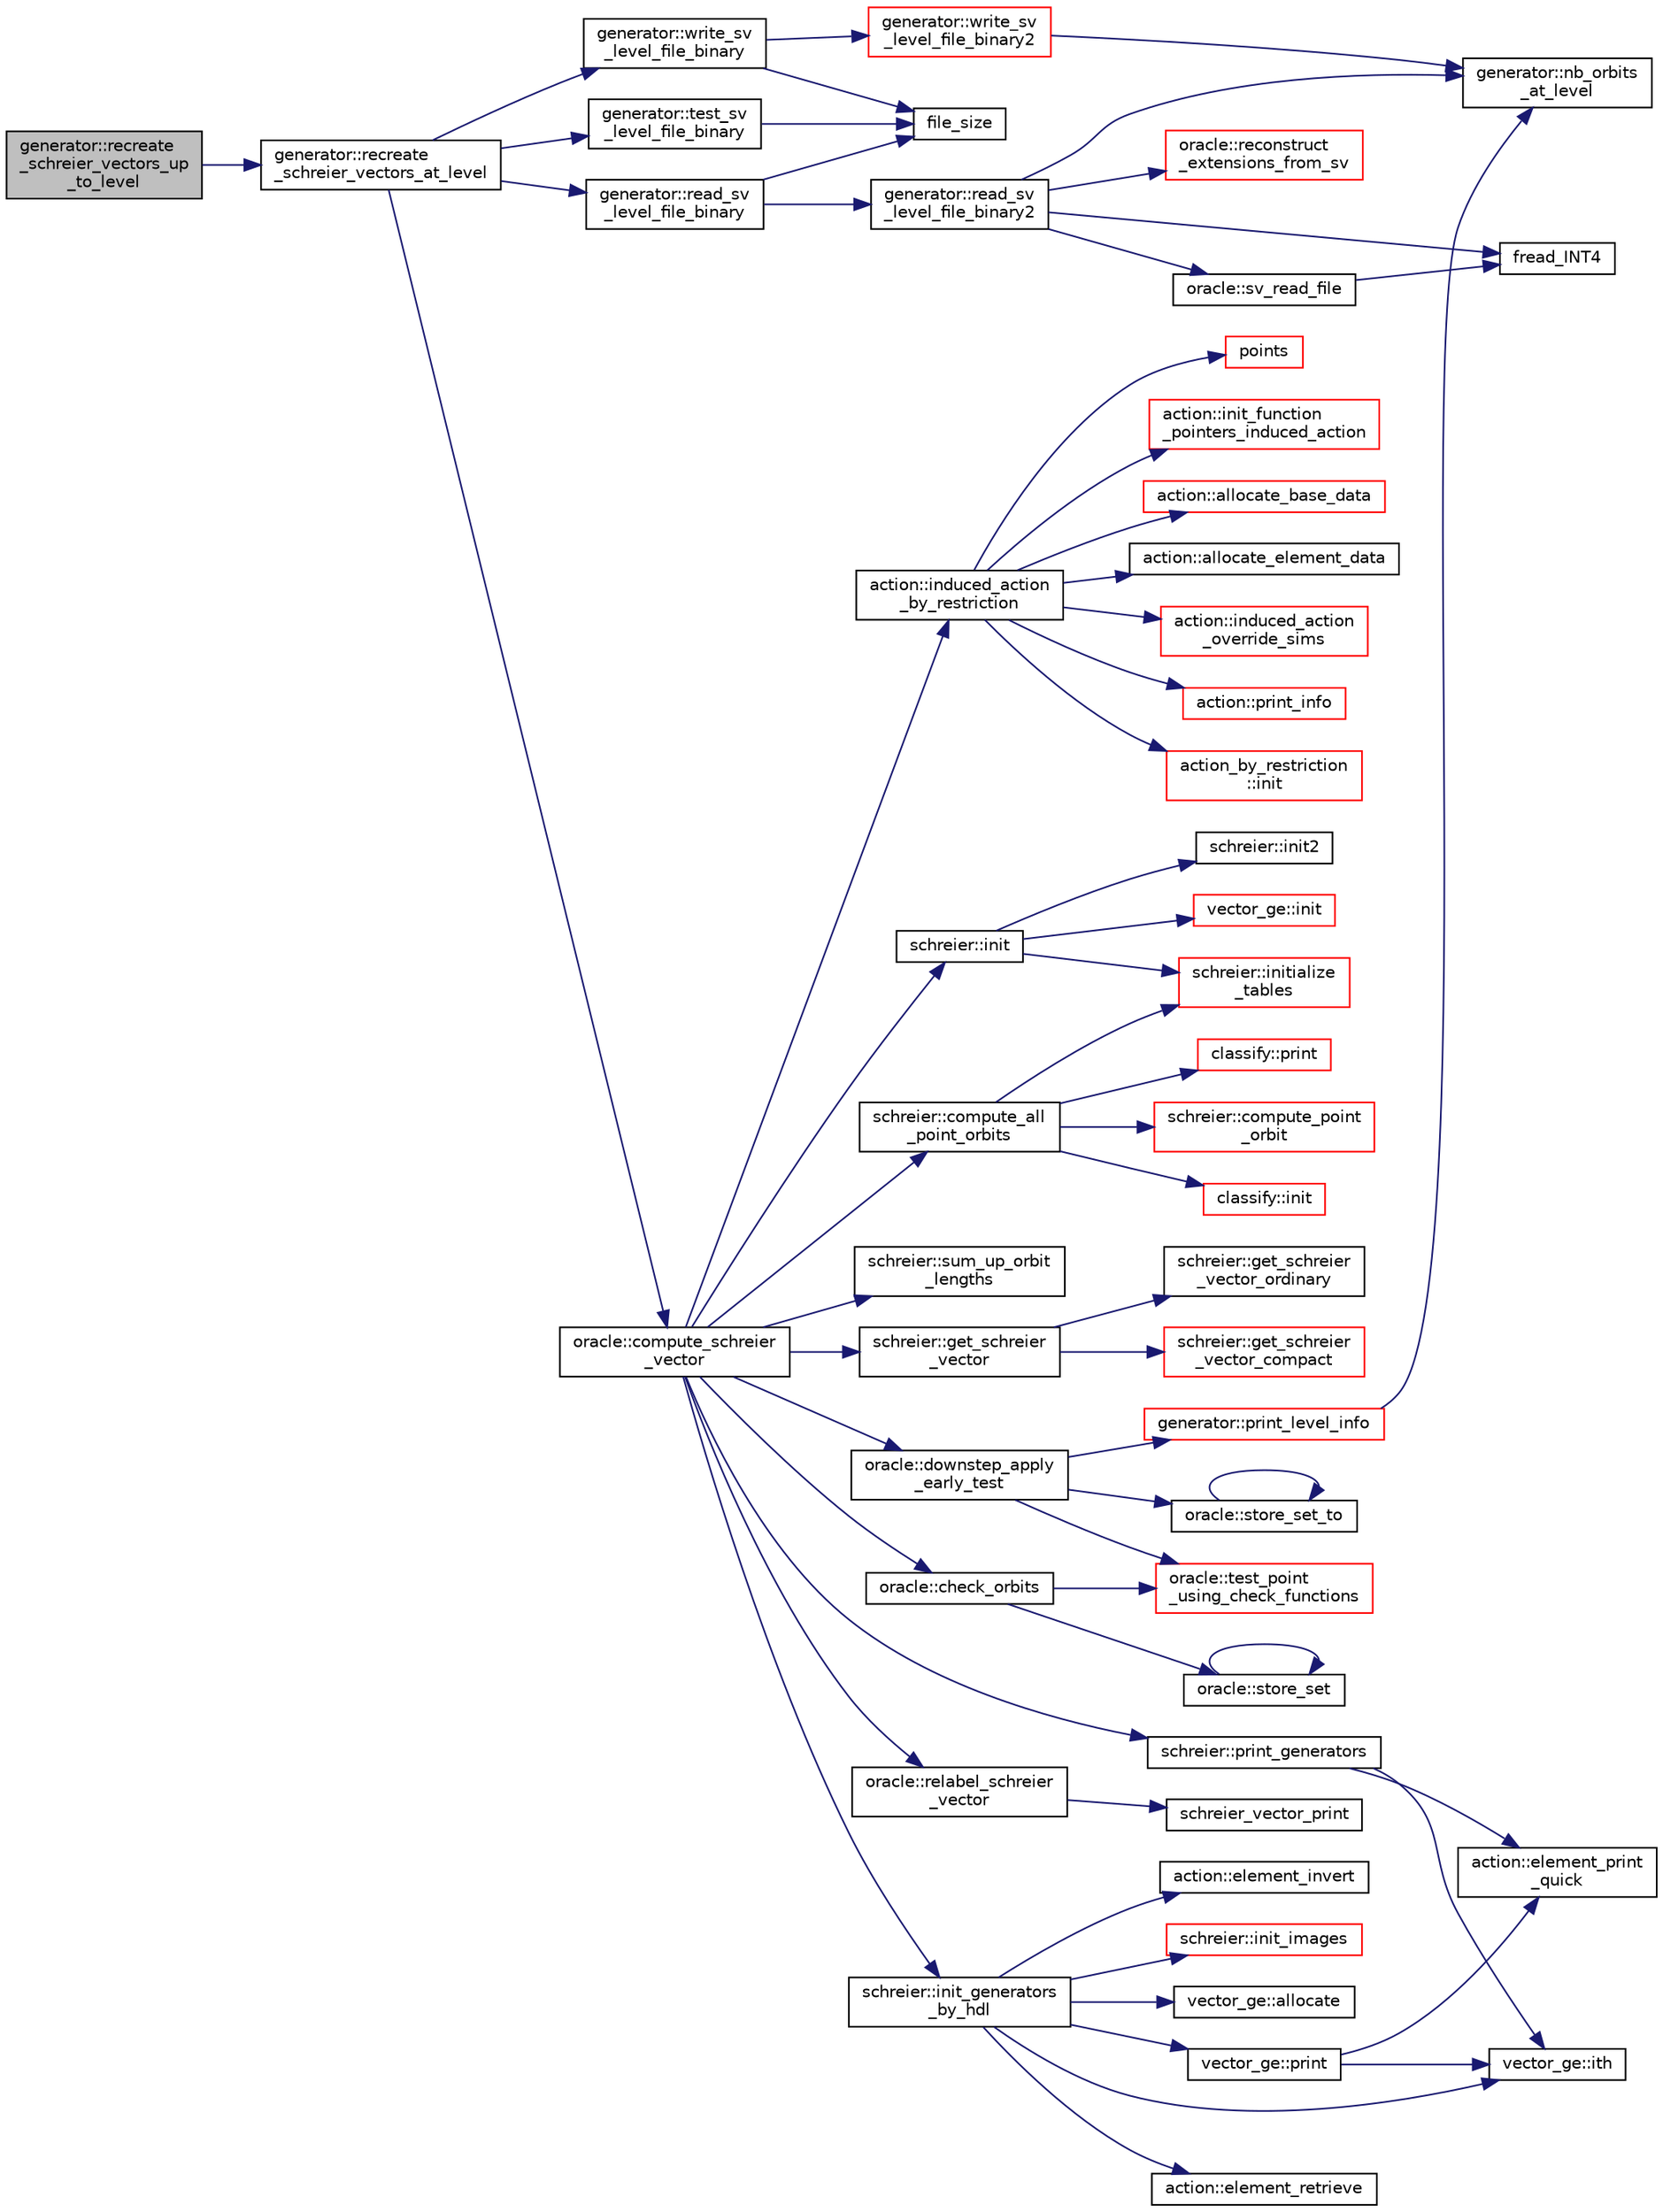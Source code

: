 digraph "generator::recreate_schreier_vectors_up_to_level"
{
  edge [fontname="Helvetica",fontsize="10",labelfontname="Helvetica",labelfontsize="10"];
  node [fontname="Helvetica",fontsize="10",shape=record];
  rankdir="LR";
  Node20595 [label="generator::recreate\l_schreier_vectors_up\l_to_level",height=0.2,width=0.4,color="black", fillcolor="grey75", style="filled", fontcolor="black"];
  Node20595 -> Node20596 [color="midnightblue",fontsize="10",style="solid",fontname="Helvetica"];
  Node20596 [label="generator::recreate\l_schreier_vectors_at_level",height=0.2,width=0.4,color="black", fillcolor="white", style="filled",URL="$d7/d73/classgenerator.html#a7d190e196e7c9721c4135f40f01d922f"];
  Node20596 -> Node20597 [color="midnightblue",fontsize="10",style="solid",fontname="Helvetica"];
  Node20597 [label="generator::test_sv\l_level_file_binary",height=0.2,width=0.4,color="black", fillcolor="white", style="filled",URL="$d7/d73/classgenerator.html#a626488ba73670d1e4f163618f340a94f"];
  Node20597 -> Node20598 [color="midnightblue",fontsize="10",style="solid",fontname="Helvetica"];
  Node20598 [label="file_size",height=0.2,width=0.4,color="black", fillcolor="white", style="filled",URL="$df/dbf/sajeeb_8_c.html#a5c37cf5785204b6e9adf647dc14d0e50"];
  Node20596 -> Node20599 [color="midnightblue",fontsize="10",style="solid",fontname="Helvetica"];
  Node20599 [label="generator::read_sv\l_level_file_binary",height=0.2,width=0.4,color="black", fillcolor="white", style="filled",URL="$d7/d73/classgenerator.html#a8c1bb7a84af4d06942b7f94409d15f06"];
  Node20599 -> Node20598 [color="midnightblue",fontsize="10",style="solid",fontname="Helvetica"];
  Node20599 -> Node20600 [color="midnightblue",fontsize="10",style="solid",fontname="Helvetica"];
  Node20600 [label="generator::read_sv\l_level_file_binary2",height=0.2,width=0.4,color="black", fillcolor="white", style="filled",URL="$d7/d73/classgenerator.html#acbe231c7d624d77eb2bf870bd3829c23"];
  Node20600 -> Node20601 [color="midnightblue",fontsize="10",style="solid",fontname="Helvetica"];
  Node20601 [label="generator::nb_orbits\l_at_level",height=0.2,width=0.4,color="black", fillcolor="white", style="filled",URL="$d7/d73/classgenerator.html#a020f3d8378448310d044a4a24fadf301"];
  Node20600 -> Node20602 [color="midnightblue",fontsize="10",style="solid",fontname="Helvetica"];
  Node20602 [label="fread_INT4",height=0.2,width=0.4,color="black", fillcolor="white", style="filled",URL="$df/dbf/sajeeb_8_c.html#a885df02c08251c103e985ef1d7159014"];
  Node20600 -> Node20603 [color="midnightblue",fontsize="10",style="solid",fontname="Helvetica"];
  Node20603 [label="oracle::sv_read_file",height=0.2,width=0.4,color="black", fillcolor="white", style="filled",URL="$d7/da7/classoracle.html#a57d236ce4ae82f8b34c318a558db1a59"];
  Node20603 -> Node20602 [color="midnightblue",fontsize="10",style="solid",fontname="Helvetica"];
  Node20600 -> Node20604 [color="midnightblue",fontsize="10",style="solid",fontname="Helvetica"];
  Node20604 [label="oracle::reconstruct\l_extensions_from_sv",height=0.2,width=0.4,color="red", fillcolor="white", style="filled",URL="$d7/da7/classoracle.html#aedc4bf96551d4db582078917fe15aae6"];
  Node20596 -> Node20609 [color="midnightblue",fontsize="10",style="solid",fontname="Helvetica"];
  Node20609 [label="oracle::compute_schreier\l_vector",height=0.2,width=0.4,color="black", fillcolor="white", style="filled",URL="$d7/da7/classoracle.html#a1ba7d398b51ed70f89b5ea54adb7b089"];
  Node20609 -> Node20610 [color="midnightblue",fontsize="10",style="solid",fontname="Helvetica"];
  Node20610 [label="schreier::print_generators",height=0.2,width=0.4,color="black", fillcolor="white", style="filled",URL="$d3/dd6/classschreier.html#ac9fce8f85082d0bc5b4f5b8b18a99bab"];
  Node20610 -> Node20611 [color="midnightblue",fontsize="10",style="solid",fontname="Helvetica"];
  Node20611 [label="action::element_print\l_quick",height=0.2,width=0.4,color="black", fillcolor="white", style="filled",URL="$d2/d86/classaction.html#a4844680cf6750396f76494a28655265b"];
  Node20610 -> Node20612 [color="midnightblue",fontsize="10",style="solid",fontname="Helvetica"];
  Node20612 [label="vector_ge::ith",height=0.2,width=0.4,color="black", fillcolor="white", style="filled",URL="$d4/d6e/classvector__ge.html#a1ff002e8b746a9beb119d57dcd4a15ff"];
  Node20609 -> Node20613 [color="midnightblue",fontsize="10",style="solid",fontname="Helvetica"];
  Node20613 [label="oracle::downstep_apply\l_early_test",height=0.2,width=0.4,color="black", fillcolor="white", style="filled",URL="$d7/da7/classoracle.html#ac774d80f30c7e58e1e87c891ca3ec814"];
  Node20613 -> Node20614 [color="midnightblue",fontsize="10",style="solid",fontname="Helvetica"];
  Node20614 [label="generator::print_level_info",height=0.2,width=0.4,color="red", fillcolor="white", style="filled",URL="$d7/d73/classgenerator.html#aeef1b9fe6115b67be42d7cb3206fddd2"];
  Node20614 -> Node20601 [color="midnightblue",fontsize="10",style="solid",fontname="Helvetica"];
  Node20613 -> Node20620 [color="midnightblue",fontsize="10",style="solid",fontname="Helvetica"];
  Node20620 [label="oracle::store_set_to",height=0.2,width=0.4,color="black", fillcolor="white", style="filled",URL="$d7/da7/classoracle.html#a4489d03d342f31d1e64632ce4d0e700d"];
  Node20620 -> Node20620 [color="midnightblue",fontsize="10",style="solid",fontname="Helvetica"];
  Node20613 -> Node20621 [color="midnightblue",fontsize="10",style="solid",fontname="Helvetica"];
  Node20621 [label="oracle::test_point\l_using_check_functions",height=0.2,width=0.4,color="red", fillcolor="white", style="filled",URL="$d7/da7/classoracle.html#aea2e35ca2b51a9251711735f6080217f"];
  Node20609 -> Node20625 [color="midnightblue",fontsize="10",style="solid",fontname="Helvetica"];
  Node20625 [label="action::induced_action\l_by_restriction",height=0.2,width=0.4,color="black", fillcolor="white", style="filled",URL="$d2/d86/classaction.html#a37c21f74a97c921d882a308370c06357"];
  Node20625 -> Node20626 [color="midnightblue",fontsize="10",style="solid",fontname="Helvetica"];
  Node20626 [label="action::print_info",height=0.2,width=0.4,color="red", fillcolor="white", style="filled",URL="$d2/d86/classaction.html#a6f89e493e5c5a32e5c3b8963d438ce86"];
  Node20625 -> Node20630 [color="midnightblue",fontsize="10",style="solid",fontname="Helvetica"];
  Node20630 [label="action_by_restriction\l::init",height=0.2,width=0.4,color="red", fillcolor="white", style="filled",URL="$d1/d7e/classaction__by__restriction.html#af98e88c513afe51527082f11aac571f8"];
  Node20625 -> Node20635 [color="midnightblue",fontsize="10",style="solid",fontname="Helvetica"];
  Node20635 [label="points",height=0.2,width=0.4,color="red", fillcolor="white", style="filled",URL="$d7/d83/points_8_c.html#a8a498513b4415e1a4628a70fb6b26817"];
  Node20625 -> Node20642 [color="midnightblue",fontsize="10",style="solid",fontname="Helvetica"];
  Node20642 [label="action::init_function\l_pointers_induced_action",height=0.2,width=0.4,color="red", fillcolor="white", style="filled",URL="$d2/d86/classaction.html#a3b9287d084b24f7a3b9532a7589c58de"];
  Node20625 -> Node21090 [color="midnightblue",fontsize="10",style="solid",fontname="Helvetica"];
  Node21090 [label="action::allocate_base_data",height=0.2,width=0.4,color="red", fillcolor="white", style="filled",URL="$d2/d86/classaction.html#a345fa8dfbb60c8a100ab4dd80a966b1b"];
  Node20625 -> Node21093 [color="midnightblue",fontsize="10",style="solid",fontname="Helvetica"];
  Node21093 [label="action::allocate_element_data",height=0.2,width=0.4,color="black", fillcolor="white", style="filled",URL="$d2/d86/classaction.html#adc5f98db8315bfd17fcd2fbb437d8f60"];
  Node20625 -> Node21094 [color="midnightblue",fontsize="10",style="solid",fontname="Helvetica"];
  Node21094 [label="action::induced_action\l_override_sims",height=0.2,width=0.4,color="red", fillcolor="white", style="filled",URL="$d2/d86/classaction.html#ac8cc7d4543f6ef75a04777bd82ca244b"];
  Node20609 -> Node21110 [color="midnightblue",fontsize="10",style="solid",fontname="Helvetica"];
  Node21110 [label="schreier::init",height=0.2,width=0.4,color="black", fillcolor="white", style="filled",URL="$d3/dd6/classschreier.html#a7443bebde2aa08acae16c0ff29c9abcf"];
  Node21110 -> Node20987 [color="midnightblue",fontsize="10",style="solid",fontname="Helvetica"];
  Node20987 [label="vector_ge::init",height=0.2,width=0.4,color="red", fillcolor="white", style="filled",URL="$d4/d6e/classvector__ge.html#afe1d6befd1f1501e6be34afbaa9d30a8"];
  Node21110 -> Node21111 [color="midnightblue",fontsize="10",style="solid",fontname="Helvetica"];
  Node21111 [label="schreier::initialize\l_tables",height=0.2,width=0.4,color="red", fillcolor="white", style="filled",URL="$d3/dd6/classschreier.html#acccc16670f88b14ddc69856cd5c0b36d"];
  Node21110 -> Node21112 [color="midnightblue",fontsize="10",style="solid",fontname="Helvetica"];
  Node21112 [label="schreier::init2",height=0.2,width=0.4,color="black", fillcolor="white", style="filled",URL="$d3/dd6/classschreier.html#aef6a65e2f39bd9e14c61139c4f97f4c3"];
  Node20609 -> Node21113 [color="midnightblue",fontsize="10",style="solid",fontname="Helvetica"];
  Node21113 [label="schreier::init_generators\l_by_hdl",height=0.2,width=0.4,color="black", fillcolor="white", style="filled",URL="$d3/dd6/classschreier.html#a9adf1976cee6d540a36d3a0a1bd887ba"];
  Node21113 -> Node20989 [color="midnightblue",fontsize="10",style="solid",fontname="Helvetica"];
  Node20989 [label="vector_ge::allocate",height=0.2,width=0.4,color="black", fillcolor="white", style="filled",URL="$d4/d6e/classvector__ge.html#a35b062a9201b30f0a87bf87702d243ae"];
  Node21113 -> Node21053 [color="midnightblue",fontsize="10",style="solid",fontname="Helvetica"];
  Node21053 [label="action::element_retrieve",height=0.2,width=0.4,color="black", fillcolor="white", style="filled",URL="$d2/d86/classaction.html#ad28f6f8810ffbad64c1490f78e51e2b1"];
  Node21113 -> Node20612 [color="midnightblue",fontsize="10",style="solid",fontname="Helvetica"];
  Node21113 -> Node20666 [color="midnightblue",fontsize="10",style="solid",fontname="Helvetica"];
  Node20666 [label="action::element_invert",height=0.2,width=0.4,color="black", fillcolor="white", style="filled",URL="$d2/d86/classaction.html#aa4bd01e338497714586636751fcef436"];
  Node21113 -> Node20991 [color="midnightblue",fontsize="10",style="solid",fontname="Helvetica"];
  Node20991 [label="vector_ge::print",height=0.2,width=0.4,color="black", fillcolor="white", style="filled",URL="$d4/d6e/classvector__ge.html#a0d260cce035c20b32d7989c50670aa8a"];
  Node20991 -> Node20611 [color="midnightblue",fontsize="10",style="solid",fontname="Helvetica"];
  Node20991 -> Node20612 [color="midnightblue",fontsize="10",style="solid",fontname="Helvetica"];
  Node21113 -> Node21114 [color="midnightblue",fontsize="10",style="solid",fontname="Helvetica"];
  Node21114 [label="schreier::init_images",height=0.2,width=0.4,color="red", fillcolor="white", style="filled",URL="$d3/dd6/classschreier.html#a18706665fcf3e66a503373f2eef8fe21"];
  Node20609 -> Node21116 [color="midnightblue",fontsize="10",style="solid",fontname="Helvetica"];
  Node21116 [label="schreier::compute_all\l_point_orbits",height=0.2,width=0.4,color="black", fillcolor="white", style="filled",URL="$d3/dd6/classschreier.html#a1deec048f51f380bc3476d4cd4d95e94"];
  Node21116 -> Node21111 [color="midnightblue",fontsize="10",style="solid",fontname="Helvetica"];
  Node21116 -> Node21117 [color="midnightblue",fontsize="10",style="solid",fontname="Helvetica"];
  Node21117 [label="schreier::compute_point\l_orbit",height=0.2,width=0.4,color="red", fillcolor="white", style="filled",URL="$d3/dd6/classschreier.html#a429138e463c8c25dddd8557340ed9edd"];
  Node21116 -> Node21122 [color="midnightblue",fontsize="10",style="solid",fontname="Helvetica"];
  Node21122 [label="classify::init",height=0.2,width=0.4,color="red", fillcolor="white", style="filled",URL="$d9/d43/classclassify.html#afc24c64267d646d1f83ea39a7c66bde3"];
  Node21116 -> Node21132 [color="midnightblue",fontsize="10",style="solid",fontname="Helvetica"];
  Node21132 [label="classify::print",height=0.2,width=0.4,color="red", fillcolor="white", style="filled",URL="$d9/d43/classclassify.html#a56d1941250d46f68a41566aac4331bc1"];
  Node20609 -> Node21137 [color="midnightblue",fontsize="10",style="solid",fontname="Helvetica"];
  Node21137 [label="oracle::check_orbits",height=0.2,width=0.4,color="black", fillcolor="white", style="filled",URL="$d7/da7/classoracle.html#a7046977fe379fb4218af655634caa958"];
  Node21137 -> Node21138 [color="midnightblue",fontsize="10",style="solid",fontname="Helvetica"];
  Node21138 [label="oracle::store_set",height=0.2,width=0.4,color="black", fillcolor="white", style="filled",URL="$d7/da7/classoracle.html#abbf5fae543cb81c13c03282968faf9ad"];
  Node21138 -> Node21138 [color="midnightblue",fontsize="10",style="solid",fontname="Helvetica"];
  Node21137 -> Node20621 [color="midnightblue",fontsize="10",style="solid",fontname="Helvetica"];
  Node20609 -> Node21139 [color="midnightblue",fontsize="10",style="solid",fontname="Helvetica"];
  Node21139 [label="schreier::sum_up_orbit\l_lengths",height=0.2,width=0.4,color="black", fillcolor="white", style="filled",URL="$d3/dd6/classschreier.html#a120472d378feabec676062f84b23fc8e"];
  Node20609 -> Node21140 [color="midnightblue",fontsize="10",style="solid",fontname="Helvetica"];
  Node21140 [label="schreier::get_schreier\l_vector",height=0.2,width=0.4,color="black", fillcolor="white", style="filled",URL="$d3/dd6/classschreier.html#af16e96532b2a169f72b0f926c2bba898"];
  Node21140 -> Node21141 [color="midnightblue",fontsize="10",style="solid",fontname="Helvetica"];
  Node21141 [label="schreier::get_schreier\l_vector_compact",height=0.2,width=0.4,color="red", fillcolor="white", style="filled",URL="$d3/dd6/classschreier.html#acea7499a4f501c208e22bfd2aacabc90"];
  Node21140 -> Node21142 [color="midnightblue",fontsize="10",style="solid",fontname="Helvetica"];
  Node21142 [label="schreier::get_schreier\l_vector_ordinary",height=0.2,width=0.4,color="black", fillcolor="white", style="filled",URL="$d3/dd6/classschreier.html#ae08fe34b58703c0e4f2039b4f839c3ca"];
  Node20609 -> Node21143 [color="midnightblue",fontsize="10",style="solid",fontname="Helvetica"];
  Node21143 [label="oracle::relabel_schreier\l_vector",height=0.2,width=0.4,color="black", fillcolor="white", style="filled",URL="$d7/da7/classoracle.html#ab19d660985a6f027045bd1eb12a388d1"];
  Node21143 -> Node21144 [color="midnightblue",fontsize="10",style="solid",fontname="Helvetica"];
  Node21144 [label="schreier_vector_print",height=0.2,width=0.4,color="black", fillcolor="white", style="filled",URL="$dc/d9b/groups__and__group__actions_2data__structures_2data__structures_8h.html#a54ea782a7cc1c77c2320d38d1f9324f7"];
  Node20596 -> Node21145 [color="midnightblue",fontsize="10",style="solid",fontname="Helvetica"];
  Node21145 [label="generator::write_sv\l_level_file_binary",height=0.2,width=0.4,color="black", fillcolor="white", style="filled",URL="$d7/d73/classgenerator.html#ae182254fd2172f14e69dabfd3c63ccdf"];
  Node21145 -> Node21146 [color="midnightblue",fontsize="10",style="solid",fontname="Helvetica"];
  Node21146 [label="generator::write_sv\l_level_file_binary2",height=0.2,width=0.4,color="red", fillcolor="white", style="filled",URL="$d7/d73/classgenerator.html#aee3610f6c181222f40c5ea0ad941ec2c"];
  Node21146 -> Node20601 [color="midnightblue",fontsize="10",style="solid",fontname="Helvetica"];
  Node21145 -> Node20598 [color="midnightblue",fontsize="10",style="solid",fontname="Helvetica"];
}
